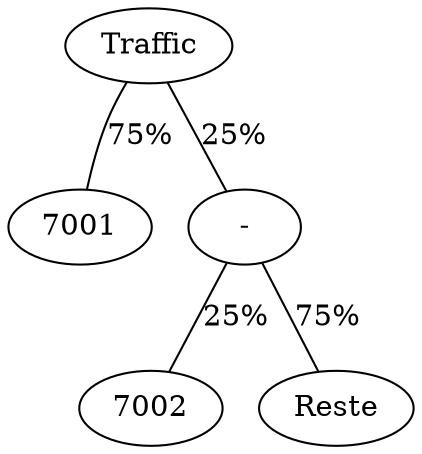 graph graphname {
	Traffic -- 7001 [label="75%"];
	Traffic -- "-" [label="25%"];
	"-" -- 7002 [label="25%"];
	"-" -- Reste [label="75%"]
}

